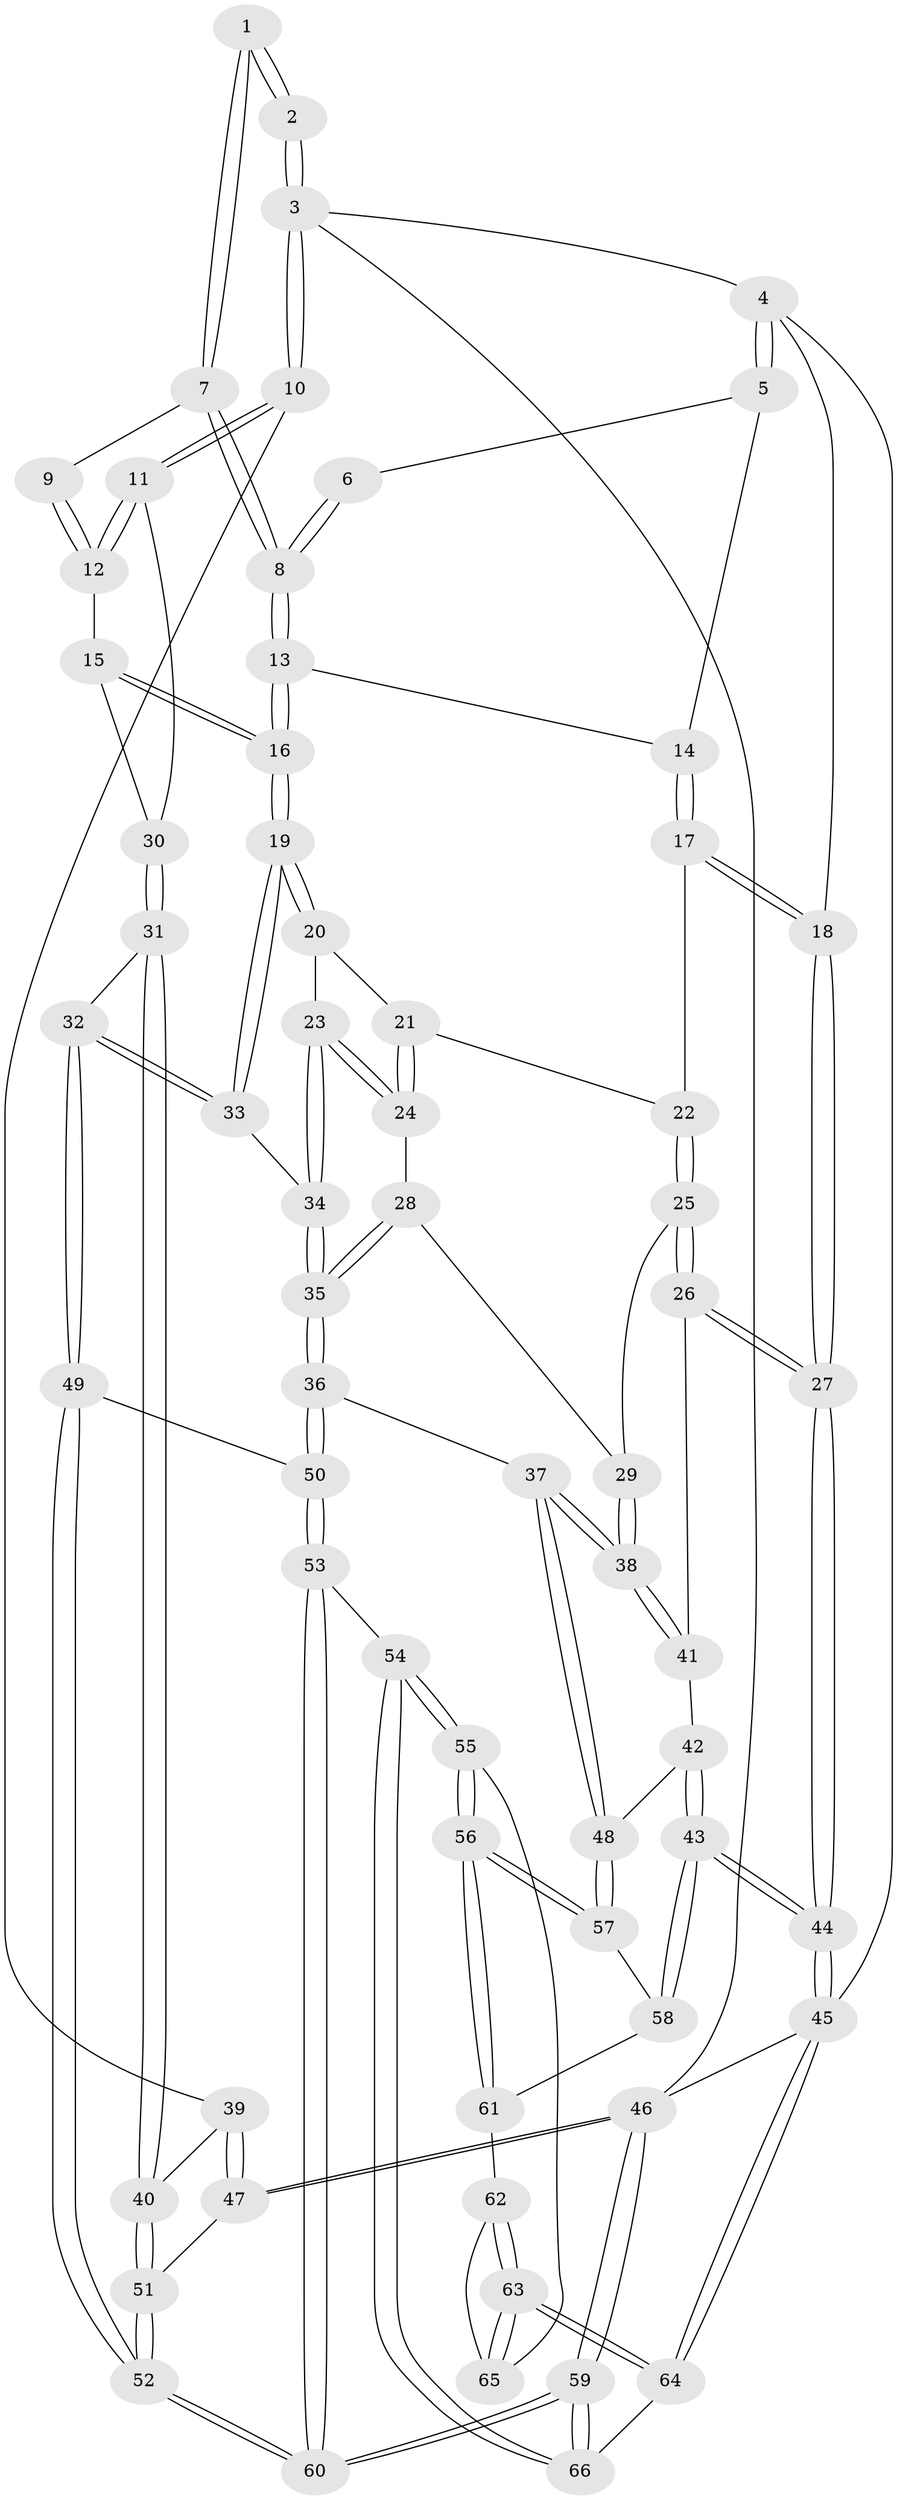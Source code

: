 // coarse degree distribution, {2: 0.2631578947368421, 4: 0.21052631578947367, 6: 0.10526315789473684, 3: 0.21052631578947367, 5: 0.10526315789473684, 1: 0.05263157894736842, 7: 0.05263157894736842}
// Generated by graph-tools (version 1.1) at 2025/04/03/04/25 22:04:24]
// undirected, 66 vertices, 162 edges
graph export_dot {
graph [start="1"]
  node [color=gray90,style=filled];
  1 [pos="+0.6863977673284292+0"];
  2 [pos="+1+0"];
  3 [pos="+1+0"];
  4 [pos="+0+0"];
  5 [pos="+0.34390956757320956+0"];
  6 [pos="+0.629321610207385+0"];
  7 [pos="+0.7053156686792125+0.13063807591481835"];
  8 [pos="+0.6603706349430707+0.17511577732523792"];
  9 [pos="+0.8627864800670028+0.062432219948110525"];
  10 [pos="+1+0.31842628536155904"];
  11 [pos="+1+0.31350789716550537"];
  12 [pos="+0.8753891900034051+0.1874061250415295"];
  13 [pos="+0.6183547993211761+0.22523524187711588"];
  14 [pos="+0.3939211407245866+0.08942313194061298"];
  15 [pos="+0.7373564811908034+0.3222393800200226"];
  16 [pos="+0.6729592572451366+0.34765716355223325"];
  17 [pos="+0.2950778333213961+0.2690497010630202"];
  18 [pos="+0+0.30346880745539967"];
  19 [pos="+0.6670303779699811+0.3911765109310447"];
  20 [pos="+0.4049054464795716+0.3535057008524169"];
  21 [pos="+0.3288533226116393+0.323544555109417"];
  22 [pos="+0.3004126369757427+0.2912751780576539"];
  23 [pos="+0.47469428285675114+0.452773729541905"];
  24 [pos="+0.3655840477114533+0.4152038991044924"];
  25 [pos="+0.2324191433302996+0.45879620886674494"];
  26 [pos="+0.22237227670953788+0.47448971117775585"];
  27 [pos="+0+0.4403289519337488"];
  28 [pos="+0.3638513997153719+0.4510237616161855"];
  29 [pos="+0.34933466774189814+0.47282932875800815"];
  30 [pos="+1+0.32559446191673463"];
  31 [pos="+0.758030219861863+0.5279389748006864"];
  32 [pos="+0.7459842847409236+0.5225410624742496"];
  33 [pos="+0.6680082041324233+0.4487599107810102"];
  34 [pos="+0.5680288901833661+0.5096598624720311"];
  35 [pos="+0.5079343005112219+0.568760942017534"];
  36 [pos="+0.4892558934096677+0.5944022139539142"];
  37 [pos="+0.3619047038793132+0.6519012336404558"];
  38 [pos="+0.3300763660468534+0.5876823820509554"];
  39 [pos="+1+0.38233633364675595"];
  40 [pos="+0.8022344737228175+0.560873899322578"];
  41 [pos="+0.22608628677543782+0.48419078141296323"];
  42 [pos="+0.1712908511564304+0.6073396106974502"];
  43 [pos="+0+0.6609160545475374"];
  44 [pos="+0+0.6311705954459151"];
  45 [pos="+0+1"];
  46 [pos="+1+1"];
  47 [pos="+1+0.6216362801164917"];
  48 [pos="+0.3516818406392653+0.667758396700797"];
  49 [pos="+0.6551127168458951+0.7450488402816294"];
  50 [pos="+0.6004516080898903+0.783878345805376"];
  51 [pos="+0.8631835689062617+0.6377665195635145"];
  52 [pos="+0.8528733001390542+0.7909997725744673"];
  53 [pos="+0.593323807352191+0.8087739520288157"];
  54 [pos="+0.437485202886347+0.9571441145060469"];
  55 [pos="+0.35693603309683586+0.8338476655608008"];
  56 [pos="+0.3475070930149091+0.799235011924244"];
  57 [pos="+0.3397298556904731+0.7166616415879044"];
  58 [pos="+0.05336836713649216+0.7224574575624276"];
  59 [pos="+1+1"];
  60 [pos="+0.9064440623943082+0.9838440460279213"];
  61 [pos="+0.10715779903790731+0.794735677550924"];
  62 [pos="+0.1115687725234179+0.8069209211468459"];
  63 [pos="+0.03221309473509052+1"];
  64 [pos="+0+1"];
  65 [pos="+0.1908678169959032+0.8753978948410585"];
  66 [pos="+0.43962308073091483+1"];
  1 -- 2;
  1 -- 2;
  1 -- 7;
  1 -- 7;
  2 -- 3;
  2 -- 3;
  3 -- 4;
  3 -- 10;
  3 -- 10;
  3 -- 46;
  4 -- 5;
  4 -- 5;
  4 -- 18;
  4 -- 45;
  5 -- 6;
  5 -- 14;
  6 -- 8;
  6 -- 8;
  7 -- 8;
  7 -- 8;
  7 -- 9;
  8 -- 13;
  8 -- 13;
  9 -- 12;
  9 -- 12;
  10 -- 11;
  10 -- 11;
  10 -- 39;
  11 -- 12;
  11 -- 12;
  11 -- 30;
  12 -- 15;
  13 -- 14;
  13 -- 16;
  13 -- 16;
  14 -- 17;
  14 -- 17;
  15 -- 16;
  15 -- 16;
  15 -- 30;
  16 -- 19;
  16 -- 19;
  17 -- 18;
  17 -- 18;
  17 -- 22;
  18 -- 27;
  18 -- 27;
  19 -- 20;
  19 -- 20;
  19 -- 33;
  19 -- 33;
  20 -- 21;
  20 -- 23;
  21 -- 22;
  21 -- 24;
  21 -- 24;
  22 -- 25;
  22 -- 25;
  23 -- 24;
  23 -- 24;
  23 -- 34;
  23 -- 34;
  24 -- 28;
  25 -- 26;
  25 -- 26;
  25 -- 29;
  26 -- 27;
  26 -- 27;
  26 -- 41;
  27 -- 44;
  27 -- 44;
  28 -- 29;
  28 -- 35;
  28 -- 35;
  29 -- 38;
  29 -- 38;
  30 -- 31;
  30 -- 31;
  31 -- 32;
  31 -- 40;
  31 -- 40;
  32 -- 33;
  32 -- 33;
  32 -- 49;
  32 -- 49;
  33 -- 34;
  34 -- 35;
  34 -- 35;
  35 -- 36;
  35 -- 36;
  36 -- 37;
  36 -- 50;
  36 -- 50;
  37 -- 38;
  37 -- 38;
  37 -- 48;
  37 -- 48;
  38 -- 41;
  38 -- 41;
  39 -- 40;
  39 -- 47;
  39 -- 47;
  40 -- 51;
  40 -- 51;
  41 -- 42;
  42 -- 43;
  42 -- 43;
  42 -- 48;
  43 -- 44;
  43 -- 44;
  43 -- 58;
  43 -- 58;
  44 -- 45;
  44 -- 45;
  45 -- 64;
  45 -- 64;
  45 -- 46;
  46 -- 47;
  46 -- 47;
  46 -- 59;
  46 -- 59;
  47 -- 51;
  48 -- 57;
  48 -- 57;
  49 -- 50;
  49 -- 52;
  49 -- 52;
  50 -- 53;
  50 -- 53;
  51 -- 52;
  51 -- 52;
  52 -- 60;
  52 -- 60;
  53 -- 54;
  53 -- 60;
  53 -- 60;
  54 -- 55;
  54 -- 55;
  54 -- 66;
  54 -- 66;
  55 -- 56;
  55 -- 56;
  55 -- 65;
  56 -- 57;
  56 -- 57;
  56 -- 61;
  56 -- 61;
  57 -- 58;
  58 -- 61;
  59 -- 60;
  59 -- 60;
  59 -- 66;
  59 -- 66;
  61 -- 62;
  62 -- 63;
  62 -- 63;
  62 -- 65;
  63 -- 64;
  63 -- 64;
  63 -- 65;
  63 -- 65;
  64 -- 66;
}

